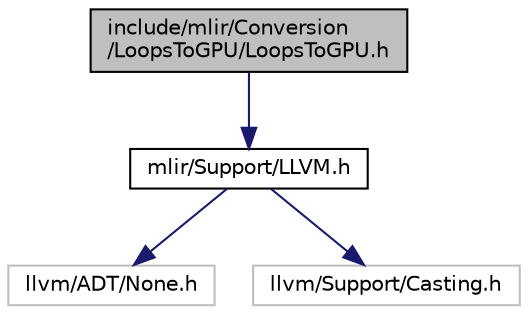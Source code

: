 digraph "include/mlir/Conversion/LoopsToGPU/LoopsToGPU.h"
{
  bgcolor="transparent";
  edge [fontname="Helvetica",fontsize="10",labelfontname="Helvetica",labelfontsize="10"];
  node [fontname="Helvetica",fontsize="10",shape=record];
  Node0 [label="include/mlir/Conversion\l/LoopsToGPU/LoopsToGPU.h",height=0.2,width=0.4,color="black", fillcolor="grey75", style="filled", fontcolor="black"];
  Node0 -> Node1 [color="midnightblue",fontsize="10",style="solid",fontname="Helvetica"];
  Node1 [label="mlir/Support/LLVM.h",height=0.2,width=0.4,color="black",URL="$LLVM_8h.html"];
  Node1 -> Node2 [color="midnightblue",fontsize="10",style="solid",fontname="Helvetica"];
  Node2 [label="llvm/ADT/None.h",height=0.2,width=0.4,color="grey75"];
  Node1 -> Node3 [color="midnightblue",fontsize="10",style="solid",fontname="Helvetica"];
  Node3 [label="llvm/Support/Casting.h",height=0.2,width=0.4,color="grey75"];
}
